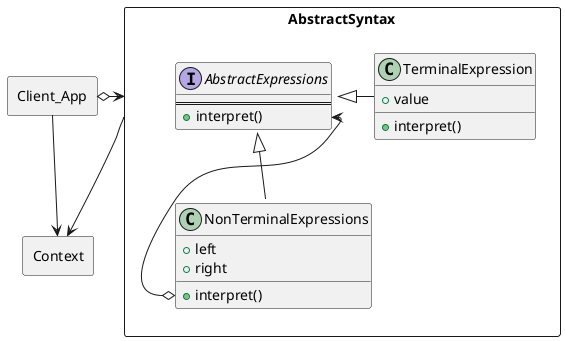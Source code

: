 @startuml Interpreter
rectangle Context {
}

rectangle Client_App {
}
  
package AbstractSyntax <<Rectangle>> {
  interface AbstractExpressions {
    ==
    + interpret()
  }

  class TerminalExpression {
    + value
    + interpret()
  }

  class NonTerminalExpressions {
    + left
    + right
    + interpret()
  }
}

Client_App --> Context
Client_App o-> AbstractSyntax
AbstractSyntax --> Context

AbstractExpressions <|-- NonTerminalExpressions
AbstractExpressions <|--r- TerminalExpression
AbstractExpressions::interpret <--o NonTerminalExpressions::interpret
@enduml